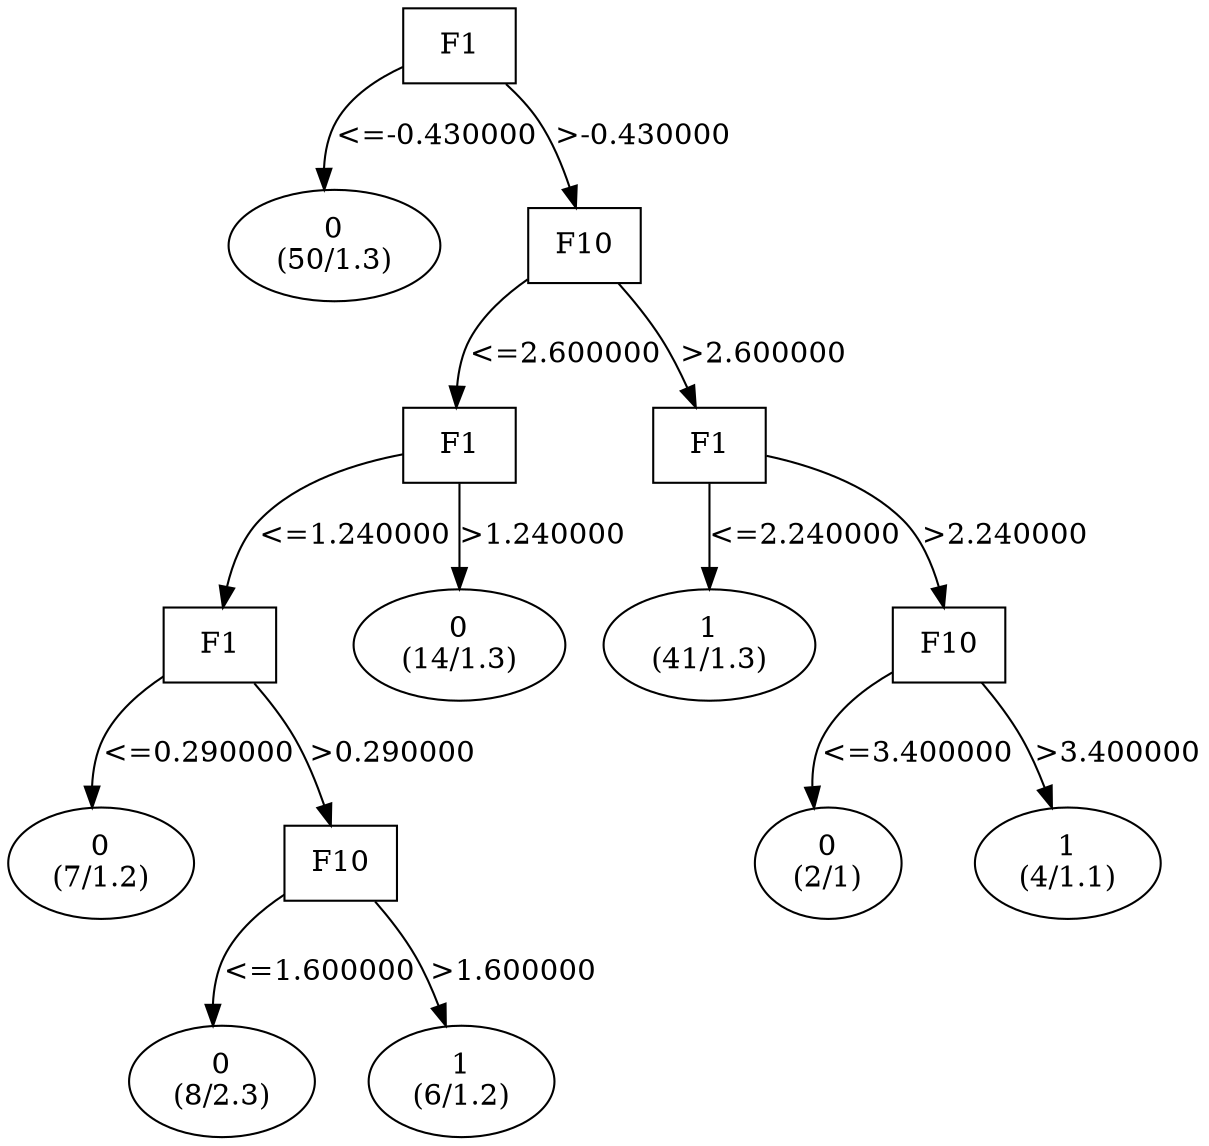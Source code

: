 digraph YaDT {
n0 [ shape=box, label="F1\n"]
n0 -> n1 [label="<=-0.430000"]
n1 [ shape=ellipse, label="0\n(50/1.3)"]
n0 -> n2 [label=">-0.430000"]
n2 [ shape=box, label="F10\n"]
n2 -> n3 [label="<=2.600000"]
n3 [ shape=box, label="F1\n"]
n3 -> n4 [label="<=1.240000"]
n4 [ shape=box, label="F1\n"]
n4 -> n5 [label="<=0.290000"]
n5 [ shape=ellipse, label="0\n(7/1.2)"]
n4 -> n6 [label=">0.290000"]
n6 [ shape=box, label="F10\n"]
n6 -> n7 [label="<=1.600000"]
n7 [ shape=ellipse, label="0\n(8/2.3)"]
n6 -> n8 [label=">1.600000"]
n8 [ shape=ellipse, label="1\n(6/1.2)"]
n3 -> n11 [label=">1.240000"]
n11 [ shape=ellipse, label="0\n(14/1.3)"]
n2 -> n13 [label=">2.600000"]
n13 [ shape=box, label="F1\n"]
n13 -> n14 [label="<=2.240000"]
n14 [ shape=ellipse, label="1\n(41/1.3)"]
n13 -> n15 [label=">2.240000"]
n15 [ shape=box, label="F10\n"]
n15 -> n16 [label="<=3.400000"]
n16 [ shape=ellipse, label="0\n(2/1)"]
n15 -> n17 [label=">3.400000"]
n17 [ shape=ellipse, label="1\n(4/1.1)"]
}
